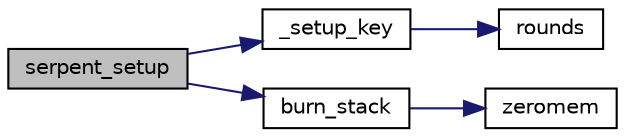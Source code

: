 digraph "serpent_setup"
{
 // LATEX_PDF_SIZE
  edge [fontname="Helvetica",fontsize="10",labelfontname="Helvetica",labelfontsize="10"];
  node [fontname="Helvetica",fontsize="10",shape=record];
  rankdir="LR";
  Node29 [label="serpent_setup",height=0.2,width=0.4,color="black", fillcolor="grey75", style="filled", fontcolor="black",tooltip=" "];
  Node29 -> Node30 [color="midnightblue",fontsize="10",style="solid",fontname="Helvetica"];
  Node30 [label="_setup_key",height=0.2,width=0.4,color="black", fillcolor="white", style="filled",URL="$serpent_8c.html#a99215b029ae4d768772f33a10887e9d1",tooltip=" "];
  Node30 -> Node31 [color="midnightblue",fontsize="10",style="solid",fontname="Helvetica"];
  Node31 [label="rounds",height=0.2,width=0.4,color="black", fillcolor="white", style="filled",URL="$kseed_8c.html#a51da46362a22c8107683876e9c12ec82",tooltip=" "];
  Node29 -> Node32 [color="midnightblue",fontsize="10",style="solid",fontname="Helvetica"];
  Node32 [label="burn_stack",height=0.2,width=0.4,color="black", fillcolor="white", style="filled",URL="$tomcrypt__misc_8h.html#aea4187c8bba7b6cd9a358041089680ac",tooltip="Burn some stack memory."];
  Node32 -> Node33 [color="midnightblue",fontsize="10",style="solid",fontname="Helvetica"];
  Node33 [label="zeromem",height=0.2,width=0.4,color="black", fillcolor="white", style="filled",URL="$tomcrypt__misc_8h.html#a63b6e188713790263bfd3612fe8b398f",tooltip="Zero a block of memory."];
}
